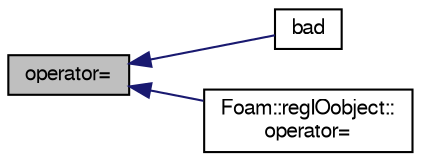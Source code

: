 digraph "operator="
{
  bgcolor="transparent";
  edge [fontname="FreeSans",fontsize="10",labelfontname="FreeSans",labelfontsize="10"];
  node [fontname="FreeSans",fontsize="10",shape=record];
  rankdir="LR";
  Node23049 [label="operator=",height=0.2,width=0.4,color="black", fillcolor="grey75", style="filled", fontcolor="black"];
  Node23049 -> Node23050 [dir="back",color="midnightblue",fontsize="10",style="solid",fontname="FreeSans"];
  Node23050 [label="bad",height=0.2,width=0.4,color="black",URL="$a26142.html#a9f7290a5d70f30e1b1b42c8ac4a6082d"];
  Node23049 -> Node23051 [dir="back",color="midnightblue",fontsize="10",style="solid",fontname="FreeSans"];
  Node23051 [label="Foam::regIOobject::\loperator=",height=0.2,width=0.4,color="black",URL="$a26334.html#ac9ecd59b6004bc61b7616eeb020ec451"];
}
